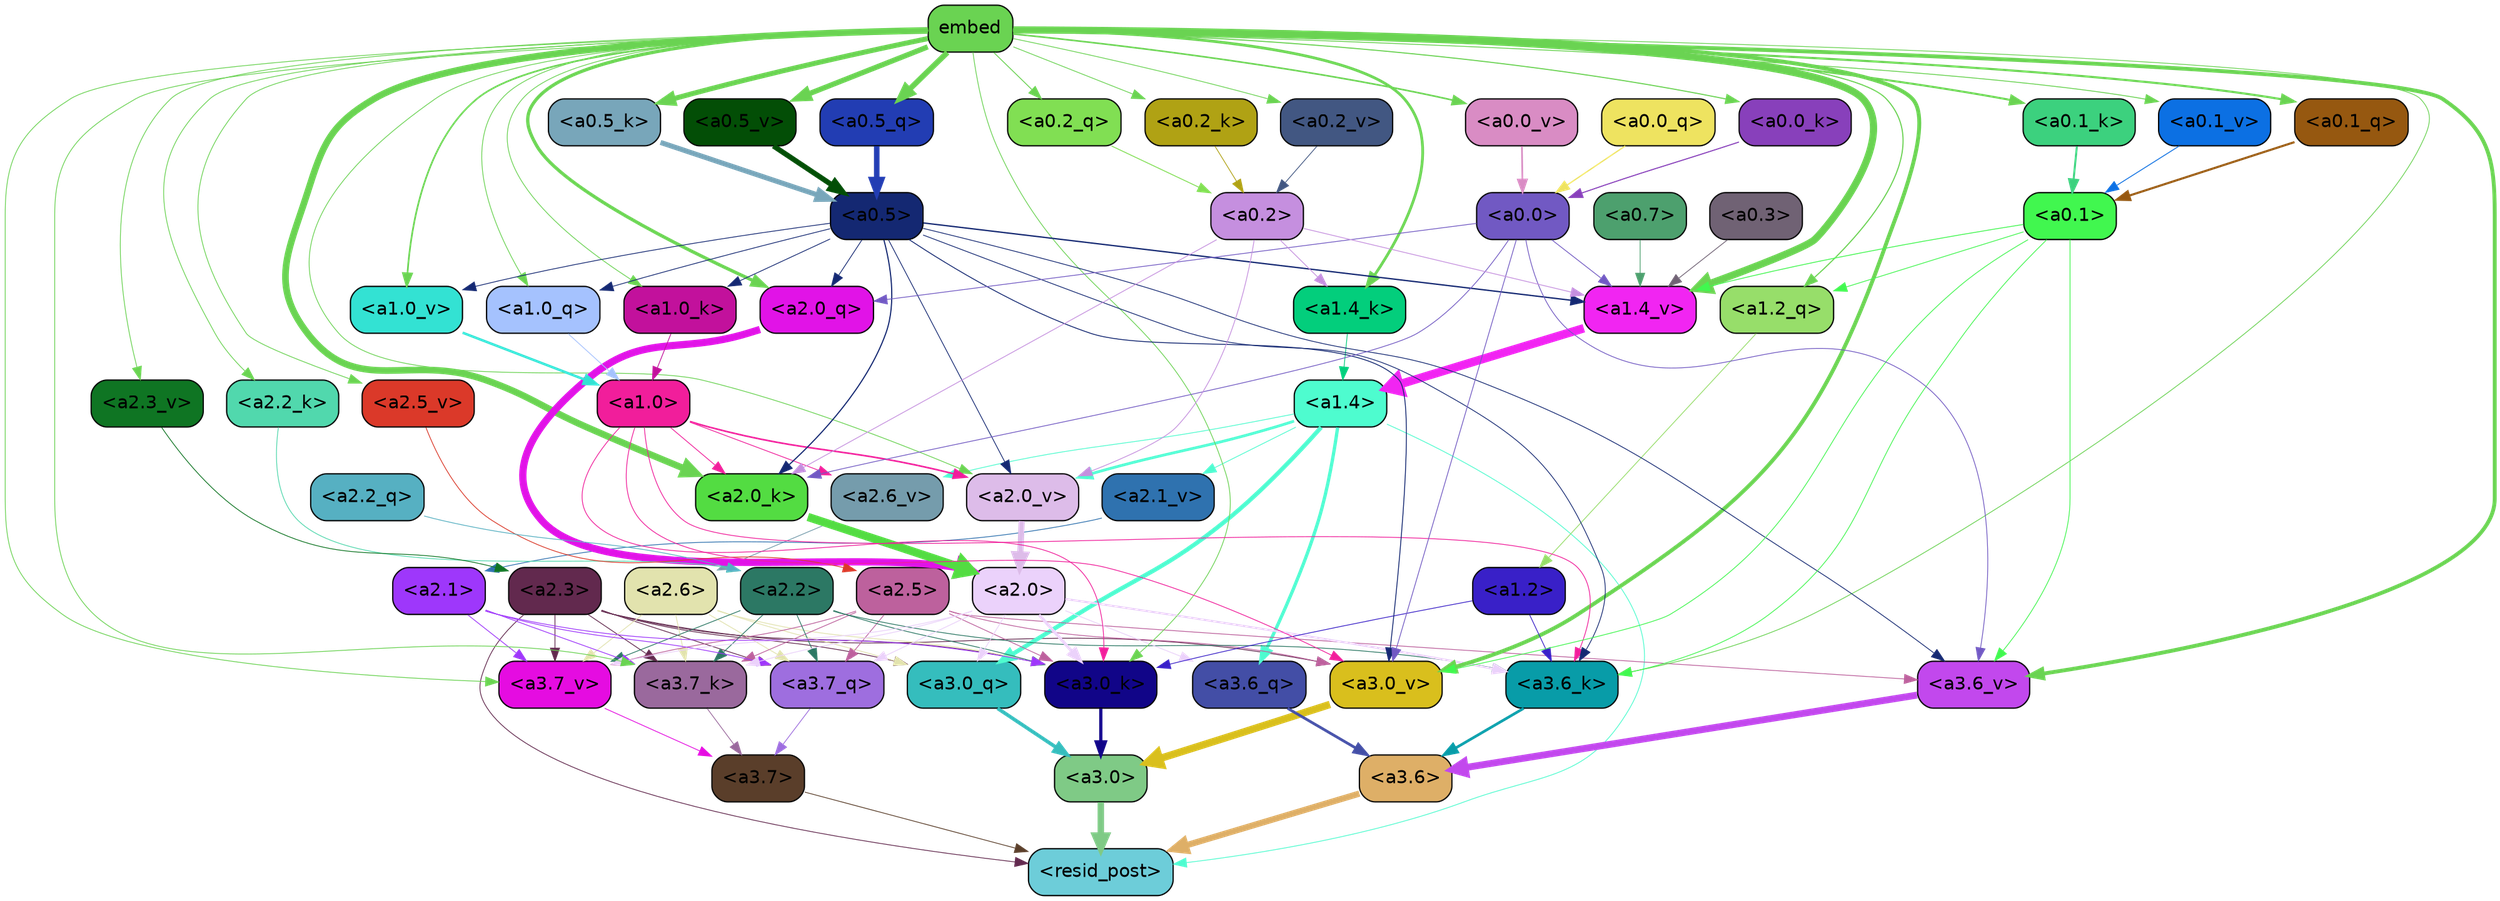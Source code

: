 strict digraph "" {
	graph [bgcolor=transparent,
		layout=dot,
		overlap=false,
		splines=true
	];
	"<a3.7>"	[color=black,
		fillcolor="#5a3e2a",
		fontname=Helvetica,
		shape=box,
		style="filled, rounded"];
	"<resid_post>"	[color=black,
		fillcolor="#6dcdd9",
		fontname=Helvetica,
		shape=box,
		style="filled, rounded"];
	"<a3.7>" -> "<resid_post>"	[color="#5a3e2a",
		penwidth=0.6];
	"<a3.6>"	[color=black,
		fillcolor="#deaf67",
		fontname=Helvetica,
		shape=box,
		style="filled, rounded"];
	"<a3.6>" -> "<resid_post>"	[color="#deaf67",
		penwidth=4.753257989883423];
	"<a3.0>"	[color=black,
		fillcolor="#7fca86",
		fontname=Helvetica,
		shape=box,
		style="filled, rounded"];
	"<a3.0>" -> "<resid_post>"	[color="#7fca86",
		penwidth=4.90053927898407];
	"<a2.3>"	[color=black,
		fillcolor="#62294e",
		fontname=Helvetica,
		shape=box,
		style="filled, rounded"];
	"<a2.3>" -> "<resid_post>"	[color="#62294e",
		penwidth=0.6];
	"<a3.7_q>"	[color=black,
		fillcolor="#9e6edf",
		fontname=Helvetica,
		shape=box,
		style="filled, rounded"];
	"<a2.3>" -> "<a3.7_q>"	[color="#62294e",
		penwidth=0.6];
	"<a3.0_q>"	[color=black,
		fillcolor="#35bdbd",
		fontname=Helvetica,
		shape=box,
		style="filled, rounded"];
	"<a2.3>" -> "<a3.0_q>"	[color="#62294e",
		penwidth=0.6];
	"<a3.7_k>"	[color=black,
		fillcolor="#9a699d",
		fontname=Helvetica,
		shape=box,
		style="filled, rounded"];
	"<a2.3>" -> "<a3.7_k>"	[color="#62294e",
		penwidth=0.6];
	"<a3.0_k>"	[color=black,
		fillcolor="#110588",
		fontname=Helvetica,
		shape=box,
		style="filled, rounded"];
	"<a2.3>" -> "<a3.0_k>"	[color="#62294e",
		penwidth=0.6];
	"<a3.7_v>"	[color=black,
		fillcolor="#e50ce1",
		fontname=Helvetica,
		shape=box,
		style="filled, rounded"];
	"<a2.3>" -> "<a3.7_v>"	[color="#62294e",
		penwidth=0.6];
	"<a3.0_v>"	[color=black,
		fillcolor="#d9bf1d",
		fontname=Helvetica,
		shape=box,
		style="filled, rounded"];
	"<a2.3>" -> "<a3.0_v>"	[color="#62294e",
		penwidth=0.6];
	"<a1.4>"	[color=black,
		fillcolor="#4efccf",
		fontname=Helvetica,
		shape=box,
		style="filled, rounded"];
	"<a1.4>" -> "<resid_post>"	[color="#4efccf",
		penwidth=0.6];
	"<a3.6_q>"	[color=black,
		fillcolor="#434ea6",
		fontname=Helvetica,
		shape=box,
		style="filled, rounded"];
	"<a1.4>" -> "<a3.6_q>"	[color="#4efccf",
		penwidth=2.5149343013763428];
	"<a1.4>" -> "<a3.0_q>"	[color="#4efccf",
		penwidth=3.2760138511657715];
	"<a2.6_v>"	[color=black,
		fillcolor="#759cac",
		fontname=Helvetica,
		shape=box,
		style="filled, rounded"];
	"<a1.4>" -> "<a2.6_v>"	[color="#4efccf",
		penwidth=0.6];
	"<a2.1_v>"	[color=black,
		fillcolor="#2f72af",
		fontname=Helvetica,
		shape=box,
		style="filled, rounded"];
	"<a1.4>" -> "<a2.1_v>"	[color="#4efccf",
		penwidth=0.6];
	"<a2.0_v>"	[color=black,
		fillcolor="#ddbce9",
		fontname=Helvetica,
		shape=box,
		style="filled, rounded"];
	"<a1.4>" -> "<a2.0_v>"	[color="#4efccf",
		penwidth=2.0870713144540787];
	"<a3.7_q>" -> "<a3.7>"	[color="#9e6edf",
		penwidth=0.6];
	"<a3.6_q>" -> "<a3.6>"	[color="#434ea6",
		penwidth=2.091020345687866];
	"<a3.0_q>" -> "<a3.0>"	[color="#35bdbd",
		penwidth=2.7421876192092896];
	"<a3.7_k>" -> "<a3.7>"	[color="#9a699d",
		penwidth=0.6];
	"<a3.6_k>"	[color=black,
		fillcolor="#089ca8",
		fontname=Helvetica,
		shape=box,
		style="filled, rounded"];
	"<a3.6_k>" -> "<a3.6>"	[color="#089ca8",
		penwidth=2.048597991466522];
	"<a3.0_k>" -> "<a3.0>"	[color="#110588",
		penwidth=2.476402521133423];
	"<a3.7_v>" -> "<a3.7>"	[color="#e50ce1",
		penwidth=0.6];
	"<a3.6_v>"	[color=black,
		fillcolor="#c248ed",
		fontname=Helvetica,
		shape=box,
		style="filled, rounded"];
	"<a3.6_v>" -> "<a3.6>"	[color="#c248ed",
		penwidth=5.2550448179244995];
	"<a3.0_v>" -> "<a3.0>"	[color="#d9bf1d",
		penwidth=5.652270674705505];
	"<a2.6>"	[color=black,
		fillcolor="#e2e3ae",
		fontname=Helvetica,
		shape=box,
		style="filled, rounded"];
	"<a2.6>" -> "<a3.7_q>"	[color="#e2e3ae",
		penwidth=0.6];
	"<a2.6>" -> "<a3.0_q>"	[color="#e2e3ae",
		penwidth=0.6];
	"<a2.6>" -> "<a3.7_k>"	[color="#e2e3ae",
		penwidth=0.6];
	"<a2.6>" -> "<a3.0_k>"	[color="#e2e3ae",
		penwidth=0.6];
	"<a2.6>" -> "<a3.7_v>"	[color="#e2e3ae",
		penwidth=0.6];
	"<a2.5>"	[color=black,
		fillcolor="#bd619d",
		fontname=Helvetica,
		shape=box,
		style="filled, rounded"];
	"<a2.5>" -> "<a3.7_q>"	[color="#bd619d",
		penwidth=0.6];
	"<a2.5>" -> "<a3.7_k>"	[color="#bd619d",
		penwidth=0.6];
	"<a2.5>" -> "<a3.0_k>"	[color="#bd619d",
		penwidth=0.6];
	"<a2.5>" -> "<a3.7_v>"	[color="#bd619d",
		penwidth=0.6];
	"<a2.5>" -> "<a3.6_v>"	[color="#bd619d",
		penwidth=0.6];
	"<a2.5>" -> "<a3.0_v>"	[color="#bd619d",
		penwidth=0.6];
	"<a2.2>"	[color=black,
		fillcolor="#2c7864",
		fontname=Helvetica,
		shape=box,
		style="filled, rounded"];
	"<a2.2>" -> "<a3.7_q>"	[color="#2c7864",
		penwidth=0.6];
	"<a2.2>" -> "<a3.7_k>"	[color="#2c7864",
		penwidth=0.6];
	"<a2.2>" -> "<a3.6_k>"	[color="#2c7864",
		penwidth=0.6];
	"<a2.2>" -> "<a3.0_k>"	[color="#2c7864",
		penwidth=0.6];
	"<a2.2>" -> "<a3.7_v>"	[color="#2c7864",
		penwidth=0.6];
	"<a2.1>"	[color=black,
		fillcolor="#9e37fb",
		fontname=Helvetica,
		shape=box,
		style="filled, rounded"];
	"<a2.1>" -> "<a3.7_q>"	[color="#9e37fb",
		penwidth=0.6];
	"<a2.1>" -> "<a3.7_k>"	[color="#9e37fb",
		penwidth=0.6];
	"<a2.1>" -> "<a3.0_k>"	[color="#9e37fb",
		penwidth=0.6];
	"<a2.1>" -> "<a3.7_v>"	[color="#9e37fb",
		penwidth=0.6];
	"<a2.0>"	[color=black,
		fillcolor="#ebd2fb",
		fontname=Helvetica,
		shape=box,
		style="filled, rounded"];
	"<a2.0>" -> "<a3.7_q>"	[color="#ebd2fb",
		penwidth=0.6];
	"<a2.0>" -> "<a3.6_q>"	[color="#ebd2fb",
		penwidth=0.6];
	"<a2.0>" -> "<a3.0_q>"	[color="#ebd2fb",
		penwidth=0.6];
	"<a2.0>" -> "<a3.7_k>"	[color="#ebd2fb",
		penwidth=0.6];
	"<a2.0>" -> "<a3.6_k>"	[color="#ebd2fb",
		penwidth=1.5290023684501648];
	"<a2.0>" -> "<a3.0_k>"	[color="#ebd2fb",
		penwidth=2.2635570764541626];
	"<a2.0>" -> "<a3.7_v>"	[color="#ebd2fb",
		penwidth=0.6];
	embed	[color=black,
		fillcolor="#6ad352",
		fontname=Helvetica,
		shape=box,
		style="filled, rounded"];
	embed -> "<a3.7_k>"	[color="#6ad352",
		penwidth=0.6];
	embed -> "<a3.6_k>"	[color="#6ad352",
		penwidth=0.6];
	embed -> "<a3.0_k>"	[color="#6ad352",
		penwidth=0.6];
	embed -> "<a3.7_v>"	[color="#6ad352",
		penwidth=0.6];
	embed -> "<a3.6_v>"	[color="#6ad352",
		penwidth=2.9556376338005066];
	embed -> "<a3.0_v>"	[color="#6ad352",
		penwidth=2.972973108291626];
	"<a2.0_q>"	[color=black,
		fillcolor="#e113e7",
		fontname=Helvetica,
		shape=box,
		style="filled, rounded"];
	embed -> "<a2.0_q>"	[color="#6ad352",
		penwidth=2.522909115999937];
	"<a2.2_k>"	[color=black,
		fillcolor="#51d8ad",
		fontname=Helvetica,
		shape=box,
		style="filled, rounded"];
	embed -> "<a2.2_k>"	[color="#6ad352",
		penwidth=0.6];
	"<a2.0_k>"	[color=black,
		fillcolor="#53dc42",
		fontname=Helvetica,
		shape=box,
		style="filled, rounded"];
	embed -> "<a2.0_k>"	[color="#6ad352",
		penwidth=5.094568967819214];
	"<a2.5_v>"	[color=black,
		fillcolor="#db3929",
		fontname=Helvetica,
		shape=box,
		style="filled, rounded"];
	embed -> "<a2.5_v>"	[color="#6ad352",
		penwidth=0.6];
	"<a2.3_v>"	[color=black,
		fillcolor="#0f7523",
		fontname=Helvetica,
		shape=box,
		style="filled, rounded"];
	embed -> "<a2.3_v>"	[color="#6ad352",
		penwidth=0.6];
	embed -> "<a2.0_v>"	[color="#6ad352",
		penwidth=0.6];
	"<a1.2_q>"	[color=black,
		fillcolor="#97de6a",
		fontname=Helvetica,
		shape=box,
		style="filled, rounded"];
	embed -> "<a1.2_q>"	[color="#6ad352",
		penwidth=0.8520002365112305];
	"<a1.0_q>"	[color=black,
		fillcolor="#a5c2fe",
		fontname=Helvetica,
		shape=box,
		style="filled, rounded"];
	embed -> "<a1.0_q>"	[color="#6ad352",
		penwidth=0.6];
	"<a1.4_k>"	[color=black,
		fillcolor="#03ce7c",
		fontname=Helvetica,
		shape=box,
		style="filled, rounded"];
	embed -> "<a1.4_k>"	[color="#6ad352",
		penwidth=2.115079402923584];
	"<a1.0_k>"	[color=black,
		fillcolor="#c2119c",
		fontname=Helvetica,
		shape=box,
		style="filled, rounded"];
	embed -> "<a1.0_k>"	[color="#6ad352",
		penwidth=0.6];
	"<a1.4_v>"	[color=black,
		fillcolor="#f125f2",
		fontname=Helvetica,
		shape=box,
		style="filled, rounded"];
	embed -> "<a1.4_v>"	[color="#6ad352",
		penwidth=5.504090070724487];
	"<a1.0_v>"	[color=black,
		fillcolor="#33e2d3",
		fontname=Helvetica,
		shape=box,
		style="filled, rounded"];
	embed -> "<a1.0_v>"	[color="#6ad352",
		penwidth=1.2935692071914673];
	"<a0.5_q>"	[color=black,
		fillcolor="#223db3",
		fontname=Helvetica,
		shape=box,
		style="filled, rounded"];
	embed -> "<a0.5_q>"	[color="#6ad352",
		penwidth=4.263764560222626];
	"<a0.2_q>"	[color=black,
		fillcolor="#81df53",
		fontname=Helvetica,
		shape=box,
		style="filled, rounded"];
	embed -> "<a0.2_q>"	[color="#6ad352",
		penwidth=0.6822733879089355];
	"<a0.1_q>"	[color=black,
		fillcolor="#965810",
		fontname=Helvetica,
		shape=box,
		style="filled, rounded"];
	embed -> "<a0.1_q>"	[color="#6ad352",
		penwidth=1.6176519393920898];
	"<a0.5_k>"	[color=black,
		fillcolor="#78a6ba",
		fontname=Helvetica,
		shape=box,
		style="filled, rounded"];
	embed -> "<a0.5_k>"	[color="#6ad352",
		penwidth=3.851005434989929];
	"<a0.2_k>"	[color=black,
		fillcolor="#b0a214",
		fontname=Helvetica,
		shape=box,
		style="filled, rounded"];
	embed -> "<a0.2_k>"	[color="#6ad352",
		penwidth=0.6];
	"<a0.1_k>"	[color=black,
		fillcolor="#3cd17e",
		fontname=Helvetica,
		shape=box,
		style="filled, rounded"];
	embed -> "<a0.1_k>"	[color="#6ad352",
		penwidth=1.5319340229034424];
	"<a0.0_k>"	[color=black,
		fillcolor="#8840bb",
		fontname=Helvetica,
		shape=box,
		style="filled, rounded"];
	embed -> "<a0.0_k>"	[color="#6ad352",
		penwidth=0.8205299377441406];
	"<a0.5_v>"	[color=black,
		fillcolor="#034e06",
		fontname=Helvetica,
		shape=box,
		style="filled, rounded"];
	embed -> "<a0.5_v>"	[color="#6ad352",
		penwidth=4.012355327606201];
	"<a0.2_v>"	[color=black,
		fillcolor="#425782",
		fontname=Helvetica,
		shape=box,
		style="filled, rounded"];
	embed -> "<a0.2_v>"	[color="#6ad352",
		penwidth=0.6];
	"<a0.1_v>"	[color=black,
		fillcolor="#0c70e3",
		fontname=Helvetica,
		shape=box,
		style="filled, rounded"];
	embed -> "<a0.1_v>"	[color="#6ad352",
		penwidth=0.6730842590332031];
	"<a0.0_v>"	[color=black,
		fillcolor="#d98cc4",
		fontname=Helvetica,
		shape=box,
		style="filled, rounded"];
	embed -> "<a0.0_v>"	[color="#6ad352",
		penwidth=1.2175352573394775];
	"<a1.2>"	[color=black,
		fillcolor="#3920c8",
		fontname=Helvetica,
		shape=box,
		style="filled, rounded"];
	"<a1.2>" -> "<a3.6_k>"	[color="#3920c8",
		penwidth=0.6];
	"<a1.2>" -> "<a3.0_k>"	[color="#3920c8",
		penwidth=0.6];
	"<a1.0>"	[color=black,
		fillcolor="#f11e9b",
		fontname=Helvetica,
		shape=box,
		style="filled, rounded"];
	"<a1.0>" -> "<a3.6_k>"	[color="#f11e9b",
		penwidth=0.6];
	"<a1.0>" -> "<a3.0_k>"	[color="#f11e9b",
		penwidth=0.6];
	"<a1.0>" -> "<a3.0_v>"	[color="#f11e9b",
		penwidth=0.6];
	"<a1.0>" -> "<a2.0_k>"	[color="#f11e9b",
		penwidth=0.6];
	"<a1.0>" -> "<a2.6_v>"	[color="#f11e9b",
		penwidth=0.6];
	"<a1.0>" -> "<a2.0_v>"	[color="#f11e9b",
		penwidth=1.2152502536773682];
	"<a0.5>"	[color=black,
		fillcolor="#142872",
		fontname=Helvetica,
		shape=box,
		style="filled, rounded"];
	"<a0.5>" -> "<a3.6_k>"	[color="#142872",
		penwidth=0.6];
	"<a0.5>" -> "<a3.6_v>"	[color="#142872",
		penwidth=0.6];
	"<a0.5>" -> "<a3.0_v>"	[color="#142872",
		penwidth=0.6790935099124908];
	"<a0.5>" -> "<a2.0_q>"	[color="#142872",
		penwidth=0.6];
	"<a0.5>" -> "<a2.0_k>"	[color="#142872",
		penwidth=0.8835153579711914];
	"<a0.5>" -> "<a2.0_v>"	[color="#142872",
		penwidth=0.6];
	"<a0.5>" -> "<a1.0_q>"	[color="#142872",
		penwidth=0.6];
	"<a0.5>" -> "<a1.0_k>"	[color="#142872",
		penwidth=0.6];
	"<a0.5>" -> "<a1.4_v>"	[color="#142872",
		penwidth=1.022335171699524];
	"<a0.5>" -> "<a1.0_v>"	[color="#142872",
		penwidth=0.6];
	"<a0.1>"	[color=black,
		fillcolor="#41f74f",
		fontname=Helvetica,
		shape=box,
		style="filled, rounded"];
	"<a0.1>" -> "<a3.6_k>"	[color="#41f74f",
		penwidth=0.6];
	"<a0.1>" -> "<a3.6_v>"	[color="#41f74f",
		penwidth=0.6];
	"<a0.1>" -> "<a3.0_v>"	[color="#41f74f",
		penwidth=0.6];
	"<a0.1>" -> "<a1.2_q>"	[color="#41f74f",
		penwidth=0.6];
	"<a0.1>" -> "<a1.4_v>"	[color="#41f74f",
		penwidth=0.6438122987747192];
	"<a0.0>"	[color=black,
		fillcolor="#7159c3",
		fontname=Helvetica,
		shape=box,
		style="filled, rounded"];
	"<a0.0>" -> "<a3.6_v>"	[color="#7159c3",
		penwidth=0.6];
	"<a0.0>" -> "<a3.0_v>"	[color="#7159c3",
		penwidth=0.6];
	"<a0.0>" -> "<a2.0_q>"	[color="#7159c3",
		penwidth=0.6];
	"<a0.0>" -> "<a2.0_k>"	[color="#7159c3",
		penwidth=0.6];
	"<a0.0>" -> "<a1.4_v>"	[color="#7159c3",
		penwidth=0.6];
	"<a2.2_q>"	[color=black,
		fillcolor="#56b0c2",
		fontname=Helvetica,
		shape=box,
		style="filled, rounded"];
	"<a2.2_q>" -> "<a2.2>"	[color="#56b0c2",
		penwidth=0.6];
	"<a2.0_q>" -> "<a2.0>"	[color="#e113e7",
		penwidth=5.557696580886841];
	"<a2.2_k>" -> "<a2.2>"	[color="#51d8ad",
		penwidth=0.6];
	"<a2.0_k>" -> "<a2.0>"	[color="#53dc42",
		penwidth=6.320472955703735];
	"<a2.6_v>" -> "<a2.6>"	[color="#759cac",
		penwidth=0.6];
	"<a2.5_v>" -> "<a2.5>"	[color="#db3929",
		penwidth=0.6];
	"<a2.3_v>" -> "<a2.3>"	[color="#0f7523",
		penwidth=0.6];
	"<a2.1_v>" -> "<a2.1>"	[color="#2f72af",
		penwidth=0.6];
	"<a2.0_v>" -> "<a2.0>"	[color="#ddbce9",
		penwidth=4.611755967140198];
	"<a0.2>"	[color=black,
		fillcolor="#c58fdf",
		fontname=Helvetica,
		shape=box,
		style="filled, rounded"];
	"<a0.2>" -> "<a2.0_k>"	[color="#c58fdf",
		penwidth=0.6];
	"<a0.2>" -> "<a2.0_v>"	[color="#c58fdf",
		penwidth=0.6];
	"<a0.2>" -> "<a1.4_k>"	[color="#c58fdf",
		penwidth=0.6];
	"<a0.2>" -> "<a1.4_v>"	[color="#c58fdf",
		penwidth=0.6];
	"<a1.2_q>" -> "<a1.2>"	[color="#97de6a",
		penwidth=0.6145738363265991];
	"<a1.0_q>" -> "<a1.0>"	[color="#a5c2fe",
		penwidth=0.6];
	"<a1.4_k>" -> "<a1.4>"	[color="#03ce7c",
		penwidth=0.6];
	"<a1.0_k>" -> "<a1.0>"	[color="#c2119c",
		penwidth=0.6];
	"<a1.4_v>" -> "<a1.4>"	[color="#f125f2",
		penwidth=6.5241758823394775];
	"<a1.0_v>" -> "<a1.0>"	[color="#33e2d3",
		penwidth=1.8809151649475098];
	"<a0.7>"	[color=black,
		fillcolor="#4da06e",
		fontname=Helvetica,
		shape=box,
		style="filled, rounded"];
	"<a0.7>" -> "<a1.4_v>"	[color="#4da06e",
		penwidth=0.6];
	"<a0.3>"	[color=black,
		fillcolor="#706274",
		fontname=Helvetica,
		shape=box,
		style="filled, rounded"];
	"<a0.3>" -> "<a1.4_v>"	[color="#706274",
		penwidth=0.6];
	"<a0.5_q>" -> "<a0.5>"	[color="#223db3",
		penwidth=4.2370394468307495];
	"<a0.2_q>" -> "<a0.2>"	[color="#81df53",
		penwidth=0.6822714805603027];
	"<a0.1_q>" -> "<a0.1>"	[color="#965810",
		penwidth=1.6176555156707764];
	"<a0.0_q>"	[color=black,
		fillcolor="#eee360",
		fontname=Helvetica,
		shape=box,
		style="filled, rounded"];
	"<a0.0_q>" -> "<a0.0>"	[color="#eee360",
		penwidth=0.9359095096588135];
	"<a0.5_k>" -> "<a0.5>"	[color="#78a6ba",
		penwidth=3.8599258065223694];
	"<a0.2_k>" -> "<a0.2>"	[color="#b0a214",
		penwidth=0.6];
	"<a0.1_k>" -> "<a0.1>"	[color="#3cd17e",
		penwidth=1.5140717029571533];
	"<a0.0_k>" -> "<a0.0>"	[color="#8840bb",
		penwidth=0.8258748054504395];
	"<a0.5_v>" -> "<a0.5>"	[color="#034e06",
		penwidth=4.0173709988594055];
	"<a0.2_v>" -> "<a0.2>"	[color="#425782",
		penwidth=0.6];
	"<a0.1_v>" -> "<a0.1>"	[color="#0c70e3",
		penwidth=0.6690568923950195];
	"<a0.0_v>" -> "<a0.0>"	[color="#d98cc4",
		penwidth=1.2524418830871582];
}

